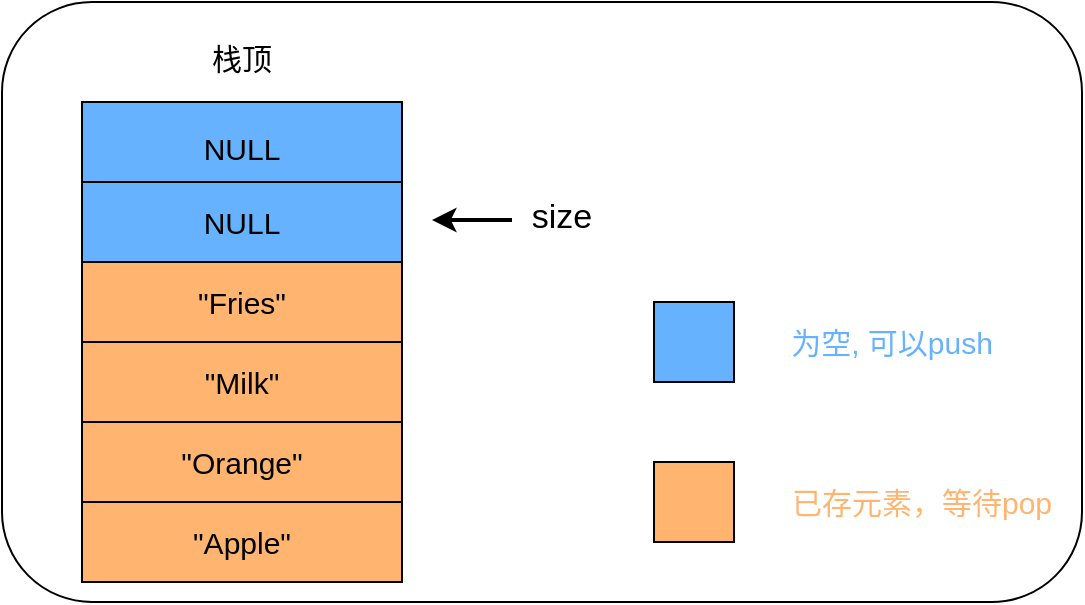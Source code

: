 <mxfile version="14.8.6" type="device"><diagram id="ng-AtNJGlQl9GooVbE1t" name="Page-1"><mxGraphModel dx="1038" dy="547" grid="1" gridSize="10" guides="1" tooltips="1" connect="1" arrows="1" fold="1" page="1" pageScale="1" pageWidth="827" pageHeight="1169" math="0" shadow="0"><root><mxCell id="0"/><mxCell id="1" parent="0"/><mxCell id="HFUbU-rpZs0j32lXTxSH-17" value="" style="rounded=1;whiteSpace=wrap;html=1;fillColor=#FFFFFF;" vertex="1" parent="1"><mxGeometry x="120" y="30" width="540" height="300" as="geometry"/></mxCell><mxCell id="HFUbU-rpZs0j32lXTxSH-2" value="" style="rounded=0;whiteSpace=wrap;html=1;fillColor=#66B2FF;" vertex="1" parent="1"><mxGeometry x="160" y="80" width="160" height="40" as="geometry"/></mxCell><mxCell id="HFUbU-rpZs0j32lXTxSH-3" value="" style="rounded=0;whiteSpace=wrap;html=1;fillColor=#66B2FF;" vertex="1" parent="1"><mxGeometry x="160" y="120" width="160" height="40" as="geometry"/></mxCell><mxCell id="HFUbU-rpZs0j32lXTxSH-4" value="" style="rounded=0;whiteSpace=wrap;html=1;fillColor=#FFB570;" vertex="1" parent="1"><mxGeometry x="160" y="160" width="160" height="40" as="geometry"/></mxCell><mxCell id="HFUbU-rpZs0j32lXTxSH-5" value="" style="rounded=0;whiteSpace=wrap;html=1;fillColor=#FFB570;" vertex="1" parent="1"><mxGeometry x="160" y="200" width="160" height="40" as="geometry"/></mxCell><mxCell id="HFUbU-rpZs0j32lXTxSH-6" value="" style="rounded=0;whiteSpace=wrap;html=1;fillColor=#FFB570;" vertex="1" parent="1"><mxGeometry x="160" y="240" width="160" height="40" as="geometry"/></mxCell><mxCell id="HFUbU-rpZs0j32lXTxSH-7" value="" style="rounded=0;whiteSpace=wrap;html=1;fillColor=#FFB570;" vertex="1" parent="1"><mxGeometry x="160" y="280" width="160" height="40" as="geometry"/></mxCell><mxCell id="HFUbU-rpZs0j32lXTxSH-8" value="" style="rounded=0;whiteSpace=wrap;html=1;fillColor=#FFB570;" vertex="1" parent="1"><mxGeometry x="446" y="260" width="40" height="40" as="geometry"/></mxCell><mxCell id="HFUbU-rpZs0j32lXTxSH-9" value="" style="rounded=0;whiteSpace=wrap;html=1;fillColor=#66B2FF;" vertex="1" parent="1"><mxGeometry x="446" y="180" width="40" height="40" as="geometry"/></mxCell><mxCell id="HFUbU-rpZs0j32lXTxSH-10" value="&lt;font color=&quot;#66b2ff&quot; style=&quot;font-size: 15px&quot;&gt;为空, 可以push&lt;/font&gt;" style="text;html=1;strokeColor=none;fillColor=none;align=center;verticalAlign=middle;whiteSpace=wrap;rounded=0;" vertex="1" parent="1"><mxGeometry x="500" y="190" width="130" height="20" as="geometry"/></mxCell><mxCell id="HFUbU-rpZs0j32lXTxSH-11" value="&lt;font color=&quot;#ffb570&quot;&gt;&lt;span style=&quot;font-size: 15px&quot;&gt;已存元素，等待pop&lt;/span&gt;&lt;/font&gt;" style="text;html=1;strokeColor=none;fillColor=none;align=center;verticalAlign=middle;whiteSpace=wrap;rounded=0;" vertex="1" parent="1"><mxGeometry x="500" y="270" width="160" height="20" as="geometry"/></mxCell><mxCell id="HFUbU-rpZs0j32lXTxSH-12" value="&lt;font style=&quot;font-size: 15px&quot;&gt;栈顶&lt;/font&gt;" style="text;html=1;strokeColor=none;fillColor=none;align=center;verticalAlign=middle;whiteSpace=wrap;rounded=0;" vertex="1" parent="1"><mxGeometry x="190" y="38" width="100" height="40" as="geometry"/></mxCell><mxCell id="HFUbU-rpZs0j32lXTxSH-13" value="&lt;font style=&quot;font-size: 15px&quot;&gt;&quot;Apple&quot;&lt;/font&gt;" style="text;html=1;strokeColor=none;fillColor=none;align=center;verticalAlign=middle;whiteSpace=wrap;rounded=0;" vertex="1" parent="1"><mxGeometry x="190" y="280" width="100" height="40" as="geometry"/></mxCell><mxCell id="HFUbU-rpZs0j32lXTxSH-14" value="&lt;font style=&quot;font-size: 15px&quot;&gt;&quot;Orange&quot;&lt;/font&gt;" style="text;html=1;strokeColor=none;fillColor=none;align=center;verticalAlign=middle;whiteSpace=wrap;rounded=0;" vertex="1" parent="1"><mxGeometry x="190" y="240" width="100" height="40" as="geometry"/></mxCell><mxCell id="HFUbU-rpZs0j32lXTxSH-15" value="&lt;font style=&quot;font-size: 15px&quot;&gt;&quot;Milk&quot;&lt;/font&gt;" style="text;html=1;strokeColor=none;fillColor=none;align=center;verticalAlign=middle;whiteSpace=wrap;rounded=0;" vertex="1" parent="1"><mxGeometry x="190" y="200" width="100" height="40" as="geometry"/></mxCell><mxCell id="HFUbU-rpZs0j32lXTxSH-16" value="&lt;font style=&quot;font-size: 15px&quot;&gt;&quot;Fries&quot;&lt;/font&gt;" style="text;html=1;strokeColor=none;fillColor=none;align=center;verticalAlign=middle;whiteSpace=wrap;rounded=0;" vertex="1" parent="1"><mxGeometry x="190" y="160" width="100" height="40" as="geometry"/></mxCell><mxCell id="HFUbU-rpZs0j32lXTxSH-26" value="" style="endArrow=classic;html=1;strokeWidth=2;" edge="1" parent="1"><mxGeometry width="50" height="50" relative="1" as="geometry"><mxPoint x="375" y="139" as="sourcePoint"/><mxPoint x="335" y="139" as="targetPoint"/></mxGeometry></mxCell><mxCell id="HFUbU-rpZs0j32lXTxSH-27" value="&lt;font style=&quot;font-size: 17px&quot;&gt;size&lt;/font&gt;" style="text;html=1;strokeColor=none;fillColor=none;align=center;verticalAlign=middle;whiteSpace=wrap;rounded=0;" vertex="1" parent="1"><mxGeometry x="380" y="128" width="40" height="20" as="geometry"/></mxCell><mxCell id="HFUbU-rpZs0j32lXTxSH-28" value="&lt;font style=&quot;font-size: 15px&quot;&gt;NULL&lt;/font&gt;" style="text;html=1;strokeColor=none;fillColor=none;align=center;verticalAlign=middle;whiteSpace=wrap;rounded=0;" vertex="1" parent="1"><mxGeometry x="190" y="120" width="100" height="40" as="geometry"/></mxCell><mxCell id="HFUbU-rpZs0j32lXTxSH-29" value="&lt;font style=&quot;font-size: 15px&quot;&gt;NULL&lt;/font&gt;" style="text;html=1;strokeColor=none;fillColor=none;align=center;verticalAlign=middle;whiteSpace=wrap;rounded=0;" vertex="1" parent="1"><mxGeometry x="190" y="83" width="100" height="40" as="geometry"/></mxCell></root></mxGraphModel></diagram></mxfile>